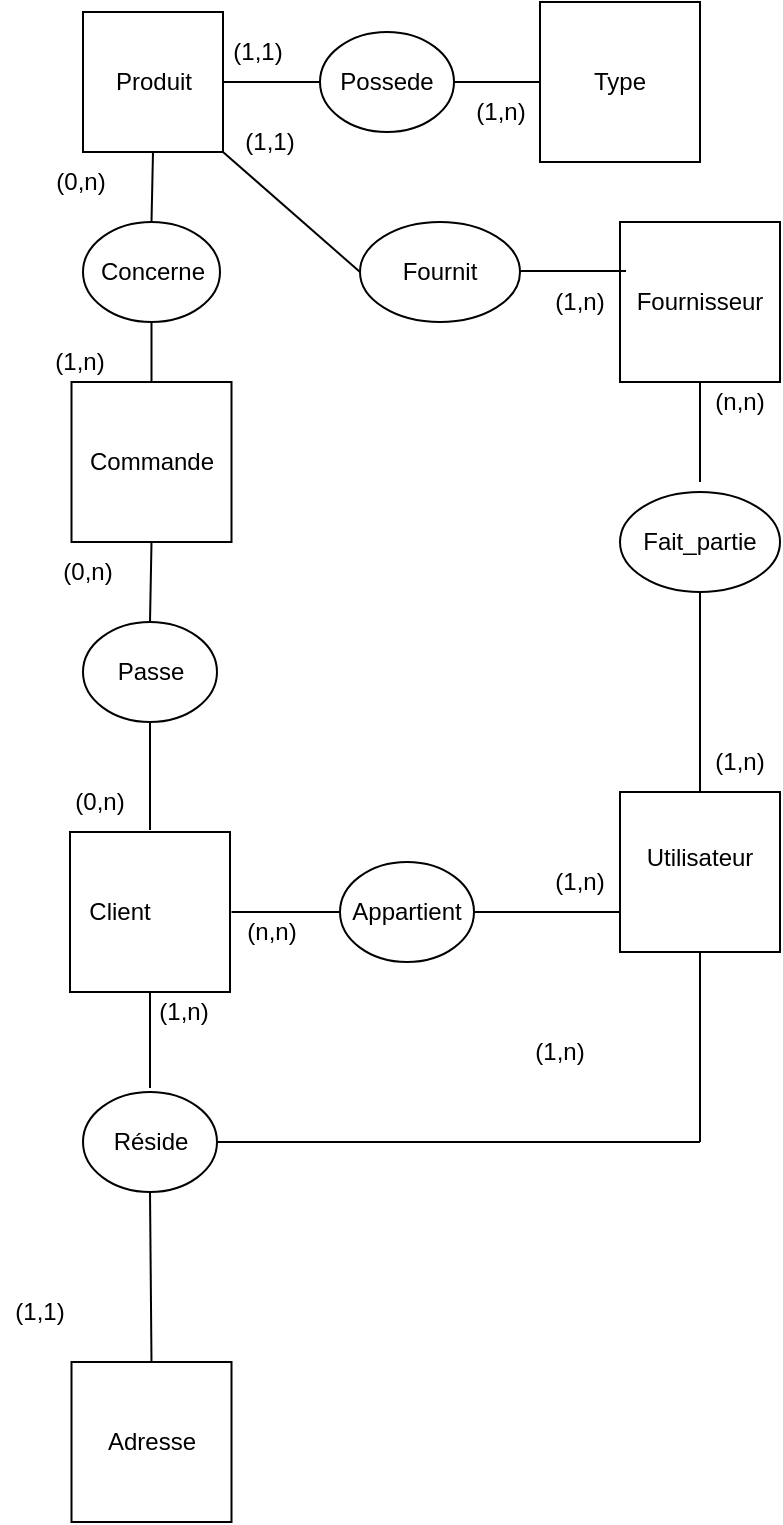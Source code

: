 <mxfile version="12.9.5" type="device"><diagram id="RrgklkFSwHn8muHaE61B" name="Page-1"><mxGraphModel dx="1497" dy="772" grid="1" gridSize="10" guides="1" tooltips="1" connect="1" arrows="1" fold="1" page="1" pageScale="1" pageWidth="827" pageHeight="1169" math="0" shadow="0"><root><mxCell id="0"/><mxCell id="1" parent="0"/><mxCell id="k0zC8IDsb1d_d-CSj23_-3" value="" style="whiteSpace=wrap;html=1;aspect=fixed;" parent="1" vertex="1"><mxGeometry x="75" y="455" width="80" height="80" as="geometry"/></mxCell><mxCell id="k0zC8IDsb1d_d-CSj23_-4" value="Produit" style="whiteSpace=wrap;html=1;aspect=fixed;" parent="1" vertex="1"><mxGeometry x="81.5" y="45" width="70" height="70" as="geometry"/></mxCell><mxCell id="k0zC8IDsb1d_d-CSj23_-5" value="Fournisseur" style="whiteSpace=wrap;html=1;aspect=fixed;" parent="1" vertex="1"><mxGeometry x="350" y="150" width="80" height="80" as="geometry"/></mxCell><mxCell id="k0zC8IDsb1d_d-CSj23_-6" value="&lt;div&gt;Utilisateur&lt;/div&gt;&lt;div&gt;&lt;br&gt;&lt;/div&gt;" style="whiteSpace=wrap;html=1;aspect=fixed;" parent="1" vertex="1"><mxGeometry x="350" y="435" width="80" height="80" as="geometry"/></mxCell><mxCell id="k0zC8IDsb1d_d-CSj23_-7" value="Client" style="text;html=1;strokeColor=none;fillColor=none;align=center;verticalAlign=middle;whiteSpace=wrap;rounded=0;" parent="1" vertex="1"><mxGeometry x="80" y="485" width="40" height="20" as="geometry"/></mxCell><mxCell id="k0zC8IDsb1d_d-CSj23_-16" value="Adresse" style="whiteSpace=wrap;html=1;aspect=fixed;" parent="1" vertex="1"><mxGeometry x="75.75" y="720" width="80" height="80" as="geometry"/></mxCell><mxCell id="k0zC8IDsb1d_d-CSj23_-17" value="Réside" style="ellipse;whiteSpace=wrap;html=1;" parent="1" vertex="1"><mxGeometry x="81.5" y="585" width="67" height="50" as="geometry"/></mxCell><mxCell id="k0zC8IDsb1d_d-CSj23_-20" value="" style="endArrow=none;html=1;entryX=0.5;entryY=1;entryDx=0;entryDy=0;" parent="1" edge="1" target="k0zC8IDsb1d_d-CSj23_-3"><mxGeometry width="50" height="50" relative="1" as="geometry"><mxPoint x="115" y="583" as="sourcePoint"/><mxPoint x="94" y="535" as="targetPoint"/></mxGeometry></mxCell><mxCell id="k0zC8IDsb1d_d-CSj23_-25" value="Fait_partie" style="ellipse;whiteSpace=wrap;html=1;" parent="1" vertex="1"><mxGeometry x="350" y="285" width="80" height="50" as="geometry"/></mxCell><mxCell id="k0zC8IDsb1d_d-CSj23_-26" value="" style="endArrow=none;html=1;entryX=0;entryY=0.5;entryDx=0;entryDy=0;exitX=1;exitY=0.5;exitDx=0;exitDy=0;" parent="1" source="k0zC8IDsb1d_d-CSj23_-43" target="k0zC8IDsb1d_d-CSj23_-41" edge="1"><mxGeometry width="50" height="50" relative="1" as="geometry"><mxPoint x="60" y="575" as="sourcePoint"/><mxPoint x="110" y="525" as="targetPoint"/></mxGeometry></mxCell><mxCell id="k0zC8IDsb1d_d-CSj23_-27" value="" style="endArrow=none;html=1;entryX=0;entryY=0.5;entryDx=0;entryDy=0;exitX=1;exitY=0.5;exitDx=0;exitDy=0;" parent="1" target="k0zC8IDsb1d_d-CSj23_-43" edge="1" source="k0zC8IDsb1d_d-CSj23_-4"><mxGeometry width="50" height="50" relative="1" as="geometry"><mxPoint x="150" y="275" as="sourcePoint"/><mxPoint x="110" y="525" as="targetPoint"/></mxGeometry></mxCell><mxCell id="k0zC8IDsb1d_d-CSj23_-28" value="" style="endArrow=none;html=1;" parent="1" edge="1"><mxGeometry width="50" height="50" relative="1" as="geometry"><mxPoint x="300" y="174.47" as="sourcePoint"/><mxPoint x="353" y="174.97" as="targetPoint"/><Array as="points"><mxPoint x="353" y="174.47"/></Array></mxGeometry></mxCell><mxCell id="k0zC8IDsb1d_d-CSj23_-31" value="" style="endArrow=none;html=1;entryX=1;entryY=1;entryDx=0;entryDy=0;exitX=0;exitY=0.5;exitDx=0;exitDy=0;" parent="1" target="k0zC8IDsb1d_d-CSj23_-4" edge="1" source="lNvDwOoQB7pSdeujomU7-35"><mxGeometry width="50" height="50" relative="1" as="geometry"><mxPoint x="-130" y="272.5" as="sourcePoint"/><mxPoint x="-130" y="77.5" as="targetPoint"/><Array as="points"/></mxGeometry></mxCell><mxCell id="k0zC8IDsb1d_d-CSj23_-32" value="" style="endArrow=none;html=1;exitX=0.5;exitY=1;exitDx=0;exitDy=0;entryX=0.5;entryY=0;entryDx=0;entryDy=0;" parent="1" source="k0zC8IDsb1d_d-CSj23_-25" edge="1" target="k0zC8IDsb1d_d-CSj23_-6"><mxGeometry width="50" height="50" relative="1" as="geometry"><mxPoint x="60" y="575" as="sourcePoint"/><mxPoint x="-130" y="270" as="targetPoint"/><Array as="points"/></mxGeometry></mxCell><mxCell id="k0zC8IDsb1d_d-CSj23_-34" value="(1,1)" style="text;html=1;strokeColor=none;fillColor=none;align=center;verticalAlign=middle;whiteSpace=wrap;rounded=0;" parent="1" vertex="1"><mxGeometry x="40" y="685" width="40" height="20" as="geometry"/></mxCell><mxCell id="k0zC8IDsb1d_d-CSj23_-36" value="(n,n)" style="text;html=1;strokeColor=none;fillColor=none;align=center;verticalAlign=middle;whiteSpace=wrap;rounded=0;" parent="1" vertex="1"><mxGeometry x="390" y="230" width="40" height="20" as="geometry"/></mxCell><mxCell id="k0zC8IDsb1d_d-CSj23_-37" value="(1,n)" style="text;html=1;strokeColor=none;fillColor=none;align=center;verticalAlign=middle;whiteSpace=wrap;rounded=0;" parent="1" vertex="1"><mxGeometry x="111.5" y="535" width="40" height="20" as="geometry"/></mxCell><mxCell id="k0zC8IDsb1d_d-CSj23_-38" value="(1,n)" style="text;html=1;strokeColor=none;fillColor=none;align=center;verticalAlign=middle;whiteSpace=wrap;rounded=0;" parent="1" vertex="1"><mxGeometry x="300" y="555" width="40" height="20" as="geometry"/></mxCell><mxCell id="k0zC8IDsb1d_d-CSj23_-39" value="(1,n)" style="text;html=1;strokeColor=none;fillColor=none;align=center;verticalAlign=middle;whiteSpace=wrap;rounded=0;" parent="1" vertex="1"><mxGeometry x="310" y="180" width="40" height="20" as="geometry"/></mxCell><mxCell id="k0zC8IDsb1d_d-CSj23_-40" value="(1,n)" style="text;html=1;strokeColor=none;fillColor=none;align=center;verticalAlign=middle;whiteSpace=wrap;rounded=0;" parent="1" vertex="1"><mxGeometry x="60" y="210" width="40" height="20" as="geometry"/></mxCell><mxCell id="k0zC8IDsb1d_d-CSj23_-41" value="Type" style="whiteSpace=wrap;html=1;aspect=fixed;" parent="1" vertex="1"><mxGeometry x="310" y="40" width="80" height="80" as="geometry"/></mxCell><mxCell id="k0zC8IDsb1d_d-CSj23_-43" value="Possede" style="ellipse;whiteSpace=wrap;html=1;" parent="1" vertex="1"><mxGeometry x="200" y="55" width="67" height="50" as="geometry"/></mxCell><mxCell id="k0zC8IDsb1d_d-CSj23_-47" value="(1,1)" style="text;html=1;strokeColor=none;fillColor=none;align=center;verticalAlign=middle;whiteSpace=wrap;rounded=0;" parent="1" vertex="1"><mxGeometry x="155" y="100" width="40" height="20" as="geometry"/></mxCell><mxCell id="lNvDwOoQB7pSdeujomU7-8" value="(1,1)" style="text;html=1;strokeColor=none;fillColor=none;align=center;verticalAlign=middle;whiteSpace=wrap;rounded=0;" vertex="1" parent="1"><mxGeometry x="148.5" y="55" width="40" height="20" as="geometry"/></mxCell><mxCell id="k0zC8IDsb1d_d-CSj23_-48" value="(1,n)" style="text;html=1;align=center;verticalAlign=middle;resizable=0;points=[];autosize=1;" parent="1" vertex="1"><mxGeometry x="270" y="85" width="40" height="20" as="geometry"/></mxCell><mxCell id="k0zC8IDsb1d_d-CSj23_-51" value="Commande" style="whiteSpace=wrap;html=1;aspect=fixed;" parent="1" vertex="1"><mxGeometry x="75.75" y="230" width="80" height="80" as="geometry"/></mxCell><mxCell id="k0zC8IDsb1d_d-CSj23_-52" value="Concerne" style="ellipse;whiteSpace=wrap;html=1;" parent="1" vertex="1"><mxGeometry x="81.5" y="150" width="68.5" height="50" as="geometry"/></mxCell><mxCell id="k0zC8IDsb1d_d-CSj23_-56" value="Passe" style="ellipse;whiteSpace=wrap;html=1;" parent="1" vertex="1"><mxGeometry x="81.5" y="350" width="67" height="50" as="geometry"/></mxCell><mxCell id="k0zC8IDsb1d_d-CSj23_-57" value="" style="endArrow=none;html=1;exitX=0.5;exitY=1;exitDx=0;exitDy=0;" parent="1" source="k0zC8IDsb1d_d-CSj23_-56" edge="1"><mxGeometry width="50" height="50" relative="1" as="geometry"><mxPoint x="60" y="490" as="sourcePoint"/><mxPoint x="115" y="454" as="targetPoint"/></mxGeometry></mxCell><mxCell id="k0zC8IDsb1d_d-CSj23_-59" value="(0,n)" style="text;html=1;strokeColor=none;fillColor=none;align=center;verticalAlign=middle;whiteSpace=wrap;rounded=0;" parent="1" vertex="1"><mxGeometry x="64" y="315" width="40" height="20" as="geometry"/></mxCell><mxCell id="k0zC8IDsb1d_d-CSj23_-60" value="(0,n)" style="text;html=1;strokeColor=none;fillColor=none;align=center;verticalAlign=middle;whiteSpace=wrap;rounded=0;" parent="1" vertex="1"><mxGeometry x="70" y="430" width="40" height="20" as="geometry"/></mxCell><mxCell id="k0zC8IDsb1d_d-CSj23_-61" value="(1,n)" style="text;html=1;strokeColor=none;fillColor=none;align=center;verticalAlign=middle;whiteSpace=wrap;rounded=0;" parent="1" vertex="1"><mxGeometry x="390" y="410" width="40" height="20" as="geometry"/></mxCell><mxCell id="k0zC8IDsb1d_d-CSj23_-62" value="(0,n)" style="text;html=1;align=center;verticalAlign=middle;resizable=0;points=[];autosize=1;" parent="1" vertex="1"><mxGeometry x="60" y="120" width="40" height="20" as="geometry"/></mxCell><mxCell id="lNvDwOoQB7pSdeujomU7-1" value="Appartient" style="ellipse;whiteSpace=wrap;html=1;" vertex="1" parent="1"><mxGeometry x="210" y="470" width="67" height="50" as="geometry"/></mxCell><mxCell id="lNvDwOoQB7pSdeujomU7-2" value="" style="endArrow=none;html=1;exitX=0;exitY=0.75;exitDx=0;exitDy=0;entryX=1;entryY=0.5;entryDx=0;entryDy=0;" edge="1" parent="1" source="k0zC8IDsb1d_d-CSj23_-6" target="lNvDwOoQB7pSdeujomU7-1"><mxGeometry width="50" height="50" relative="1" as="geometry"><mxPoint x="60" y="490" as="sourcePoint"/><mxPoint x="110" y="440" as="targetPoint"/></mxGeometry></mxCell><mxCell id="lNvDwOoQB7pSdeujomU7-3" value="" style="endArrow=none;html=1;entryX=0;entryY=0.5;entryDx=0;entryDy=0;exitX=0;exitY=0;exitDx=0;exitDy=0;" edge="1" parent="1" source="lNvDwOoQB7pSdeujomU7-5" target="lNvDwOoQB7pSdeujomU7-1"><mxGeometry width="50" height="50" relative="1" as="geometry"><mxPoint x="140" y="495" as="sourcePoint"/><mxPoint x="110" y="440" as="targetPoint"/></mxGeometry></mxCell><mxCell id="lNvDwOoQB7pSdeujomU7-4" value="(1,n)" style="text;html=1;strokeColor=none;fillColor=none;align=center;verticalAlign=middle;whiteSpace=wrap;rounded=0;" vertex="1" parent="1"><mxGeometry x="310" y="470" width="40" height="20" as="geometry"/></mxCell><mxCell id="lNvDwOoQB7pSdeujomU7-5" value="(n,n)" style="text;html=1;strokeColor=none;fillColor=none;align=center;verticalAlign=middle;whiteSpace=wrap;rounded=0;" vertex="1" parent="1"><mxGeometry x="155.75" y="495" width="40" height="20" as="geometry"/></mxCell><mxCell id="lNvDwOoQB7pSdeujomU7-19" value="" style="endArrow=none;html=1;entryX=0.5;entryY=1;entryDx=0;entryDy=0;exitX=0.5;exitY=0;exitDx=0;exitDy=0;" edge="1" parent="1" source="k0zC8IDsb1d_d-CSj23_-56" target="k0zC8IDsb1d_d-CSj23_-51"><mxGeometry width="50" height="50" relative="1" as="geometry"><mxPoint x="-50" y="380" as="sourcePoint"/><mxPoint y="330" as="targetPoint"/></mxGeometry></mxCell><mxCell id="lNvDwOoQB7pSdeujomU7-21" value="" style="endArrow=none;html=1;entryX=0.5;entryY=1;entryDx=0;entryDy=0;exitX=0.5;exitY=0;exitDx=0;exitDy=0;" edge="1" parent="1" source="k0zC8IDsb1d_d-CSj23_-52" target="k0zC8IDsb1d_d-CSj23_-4"><mxGeometry width="50" height="50" relative="1" as="geometry"><mxPoint x="-71.5" y="260" as="sourcePoint"/><mxPoint x="-21.5" y="210" as="targetPoint"/></mxGeometry></mxCell><mxCell id="lNvDwOoQB7pSdeujomU7-22" value="" style="endArrow=none;html=1;exitX=0.5;exitY=1;exitDx=0;exitDy=0;entryX=0.5;entryY=0;entryDx=0;entryDy=0;" edge="1" parent="1" source="k0zC8IDsb1d_d-CSj23_-52" target="k0zC8IDsb1d_d-CSj23_-51"><mxGeometry width="50" height="50" relative="1" as="geometry"><mxPoint x="60" y="280" as="sourcePoint"/><mxPoint x="110" y="230" as="targetPoint"/></mxGeometry></mxCell><mxCell id="lNvDwOoQB7pSdeujomU7-23" value="" style="endArrow=none;html=1;entryX=0.5;entryY=1;entryDx=0;entryDy=0;exitX=0.5;exitY=0;exitDx=0;exitDy=0;" edge="1" parent="1" source="k0zC8IDsb1d_d-CSj23_-16" target="k0zC8IDsb1d_d-CSj23_-17"><mxGeometry width="50" height="50" relative="1" as="geometry"><mxPoint x="-23" y="720" as="sourcePoint"/><mxPoint x="27" y="670" as="targetPoint"/></mxGeometry></mxCell><mxCell id="lNvDwOoQB7pSdeujomU7-24" value="" style="endArrow=none;html=1;exitX=1;exitY=0.5;exitDx=0;exitDy=0;" edge="1" parent="1" source="k0zC8IDsb1d_d-CSj23_-17"><mxGeometry width="50" height="50" relative="1" as="geometry"><mxPoint x="-13" y="570" as="sourcePoint"/><mxPoint x="390" y="610" as="targetPoint"/></mxGeometry></mxCell><mxCell id="lNvDwOoQB7pSdeujomU7-30" value="" style="endArrow=none;html=1;exitX=0.5;exitY=1;exitDx=0;exitDy=0;" edge="1" parent="1" source="k0zC8IDsb1d_d-CSj23_-5"><mxGeometry width="50" height="50" relative="1" as="geometry"><mxPoint x="60" y="430" as="sourcePoint"/><mxPoint x="390" y="280" as="targetPoint"/></mxGeometry></mxCell><mxCell id="lNvDwOoQB7pSdeujomU7-31" value="" style="endArrow=none;html=1;exitX=0.5;exitY=1;exitDx=0;exitDy=0;" edge="1" parent="1" source="k0zC8IDsb1d_d-CSj23_-6"><mxGeometry width="50" height="50" relative="1" as="geometry"><mxPoint x="50" y="560" as="sourcePoint"/><mxPoint x="390" y="610" as="targetPoint"/></mxGeometry></mxCell><mxCell id="lNvDwOoQB7pSdeujomU7-35" value="Fournit" style="ellipse;whiteSpace=wrap;html=1;" vertex="1" parent="1"><mxGeometry x="220" y="150" width="80" height="50" as="geometry"/></mxCell></root></mxGraphModel></diagram></mxfile>